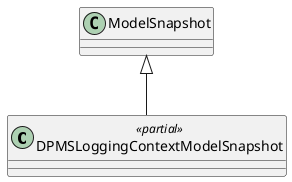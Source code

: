 @startuml
class DPMSLoggingContextModelSnapshot <<partial>> {
}
ModelSnapshot <|-- DPMSLoggingContextModelSnapshot
@enduml
